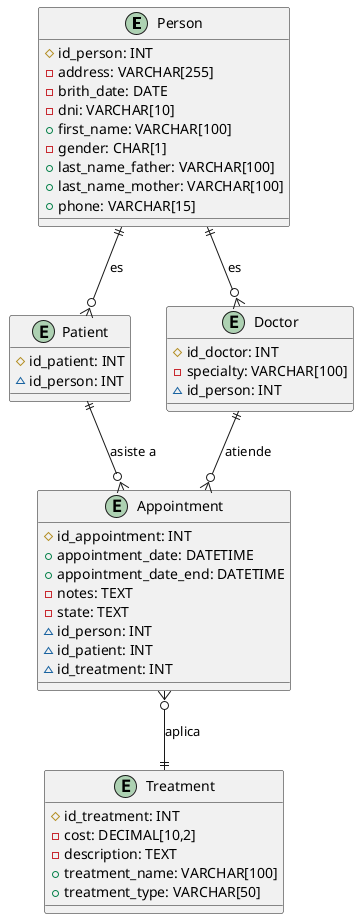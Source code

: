 @startuml relational_view

/'{
    # PRIMARY KEY
    ~ UNIQUE (NULLABLE)
    + NOT NULL
    - NULLABLE
}'/

entity "Person" as Person {
    #id_person: INT
    -address: VARCHAR[255]
    -brith_date: DATE
    -dni: VARCHAR[10]
    +first_name: VARCHAR[100]
    -gender: CHAR[1]
    +last_name_father: VARCHAR[100]
    +last_name_mother: VARCHAR[100]
    +phone: VARCHAR[15]
    /' Person representa a la Person base, que puede ser paciente, médico o usuario '/
}

entity "Patient" as Patient {
    #id_patient: INT
    ~id_person: INT
    /' Un paciente es una Person, pero con un historial clínico asociado '/
}

entity "Doctor" as Doctor {
    #id_doctor: INT
    -specialty: VARCHAR[100]
    ~id_person: INT
    /' El médico es una Person con una specialty profesional '/
}

entity "Treatment" as Treatment {
    #id_treatment: INT
    -cost: DECIMAL[10,2]
    -description: TEXT
    +treatment_name: VARCHAR[100]
    +treatment_type: VARCHAR[50] /' type de tratamiento: "Estético", "Curativo", "Preventivo", etc. '/
    /' Registro de los tratamientos disponibles, su first_name, type y costo asociado '/
}

entity "Appointment" as Appointment {
    #id_appointment: INT
    +appointment_date: DATETIME
    +appointment_date_end: DATETIME
    -notes: TEXT
    -state: TEXT
    ~id_person: INT
    ~id_patient: INT
    ~id_treatment: INT
    /' Información sobre cada cita médica, incluida la fecha, tratamiento, horario y médico '/
}

Person ||--o{ Patient : es
Person ||--o{ Doctor : es
Patient ||--o{ Appointment : asiste a
Doctor ||--o{ Appointment : atiende
Appointment }o--|| Treatment : aplica

@enduml
